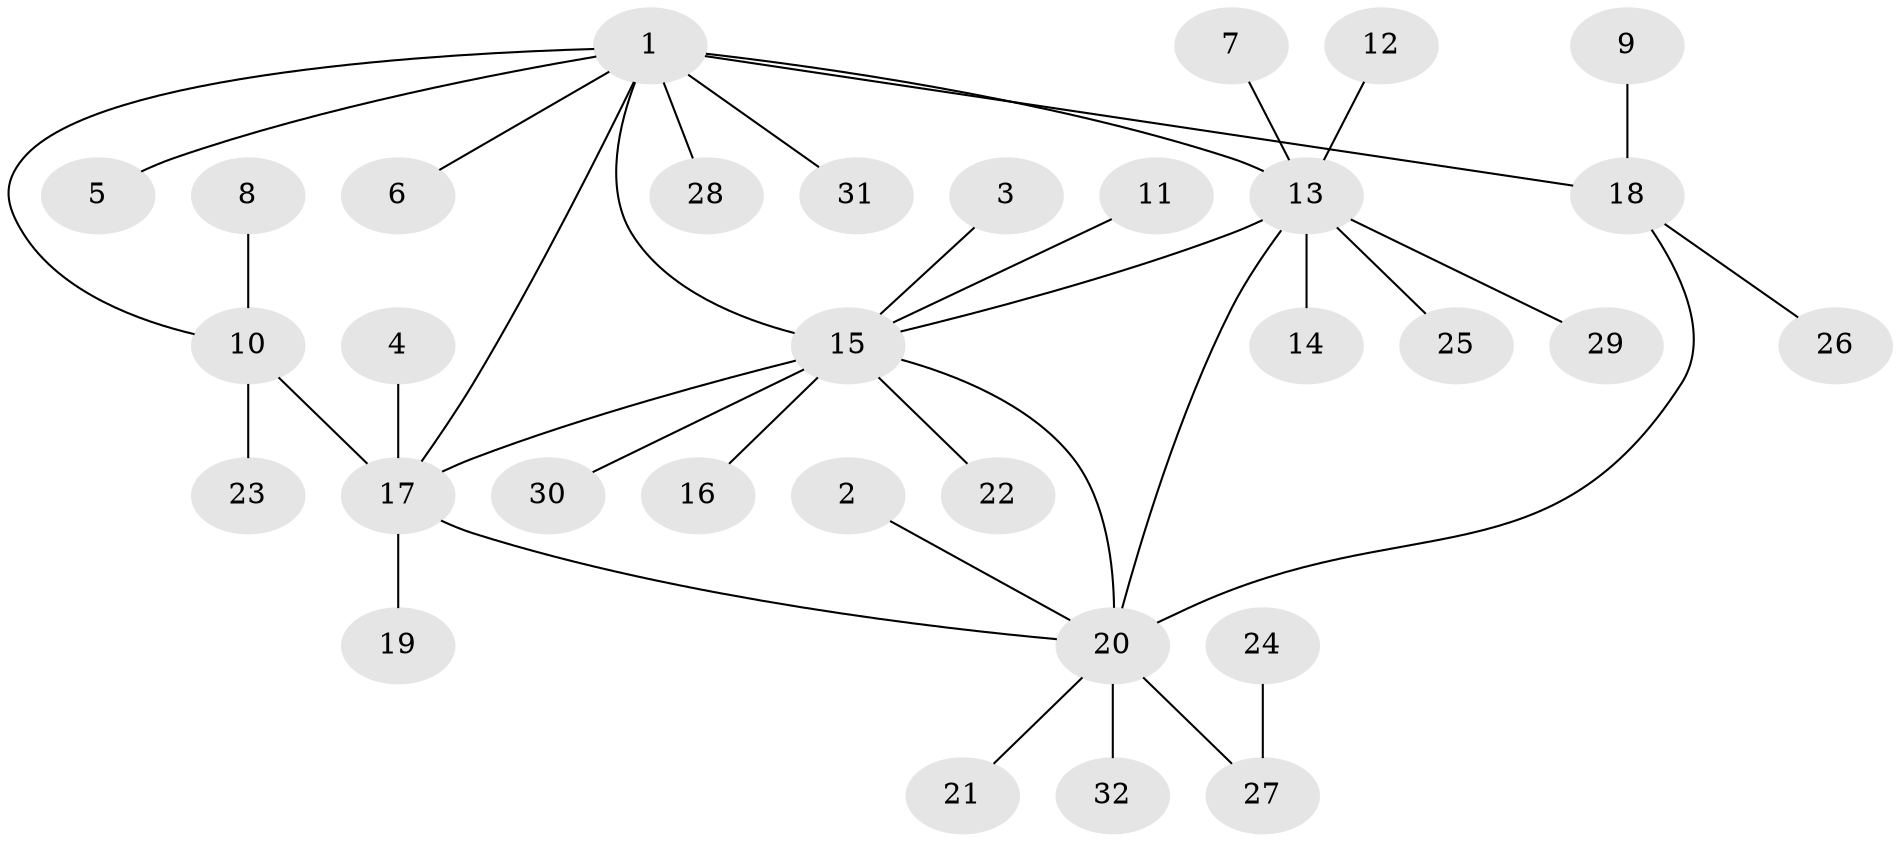 // original degree distribution, {6: 0.046875, 8: 0.015625, 4: 0.0625, 9: 0.03125, 3: 0.09375, 5: 0.03125, 2: 0.0625, 7: 0.03125, 1: 0.625}
// Generated by graph-tools (version 1.1) at 2025/26/03/09/25 03:26:42]
// undirected, 32 vertices, 37 edges
graph export_dot {
graph [start="1"]
  node [color=gray90,style=filled];
  1;
  2;
  3;
  4;
  5;
  6;
  7;
  8;
  9;
  10;
  11;
  12;
  13;
  14;
  15;
  16;
  17;
  18;
  19;
  20;
  21;
  22;
  23;
  24;
  25;
  26;
  27;
  28;
  29;
  30;
  31;
  32;
  1 -- 5 [weight=1.0];
  1 -- 6 [weight=1.0];
  1 -- 10 [weight=1.0];
  1 -- 13 [weight=2.0];
  1 -- 15 [weight=1.0];
  1 -- 17 [weight=2.0];
  1 -- 18 [weight=2.0];
  1 -- 28 [weight=1.0];
  1 -- 31 [weight=1.0];
  2 -- 20 [weight=1.0];
  3 -- 15 [weight=1.0];
  4 -- 17 [weight=1.0];
  7 -- 13 [weight=1.0];
  8 -- 10 [weight=1.0];
  9 -- 18 [weight=1.0];
  10 -- 17 [weight=2.0];
  10 -- 23 [weight=1.0];
  11 -- 15 [weight=1.0];
  12 -- 13 [weight=1.0];
  13 -- 14 [weight=1.0];
  13 -- 15 [weight=1.0];
  13 -- 20 [weight=1.0];
  13 -- 25 [weight=1.0];
  13 -- 29 [weight=1.0];
  15 -- 16 [weight=1.0];
  15 -- 17 [weight=2.0];
  15 -- 20 [weight=1.0];
  15 -- 22 [weight=1.0];
  15 -- 30 [weight=1.0];
  17 -- 19 [weight=1.0];
  17 -- 20 [weight=1.0];
  18 -- 20 [weight=1.0];
  18 -- 26 [weight=1.0];
  20 -- 21 [weight=1.0];
  20 -- 27 [weight=1.0];
  20 -- 32 [weight=1.0];
  24 -- 27 [weight=1.0];
}
